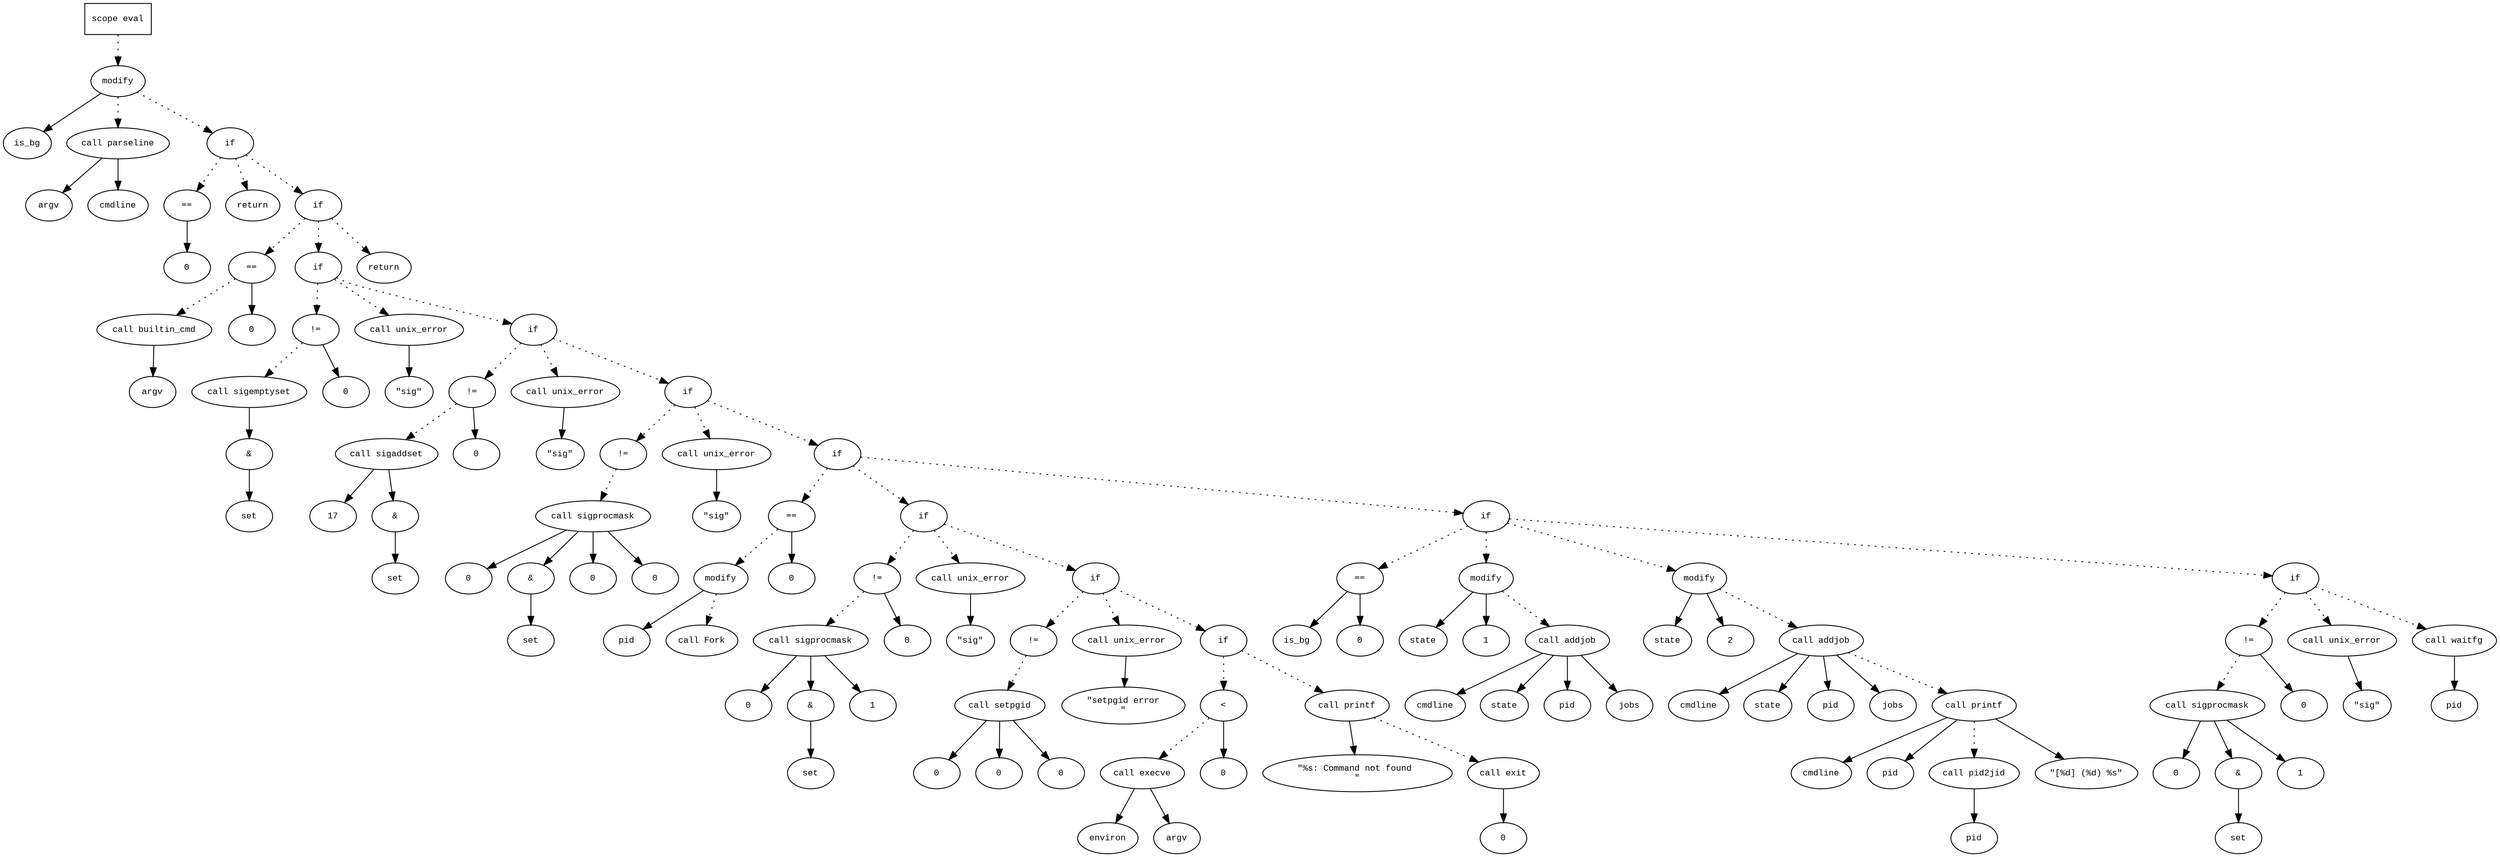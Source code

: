 digraph AST {
  graph [fontname="Times New Roman",fontsize=10];
  node  [fontname="Courier New",fontsize=10];
  edge  [fontname="Times New Roman",fontsize=10];

  node1 [label="scope eval",shape=box];
  node2 [label="modify",shape=ellipse];
  node3 [label="is_bg",shape=ellipse];
  node2 -> node3;
  node4 [label="call parseline",shape=ellipse];
  node5 [label="argv",shape=ellipse];
  node4 -> node5;
  node6 [label="cmdline",shape=ellipse];
  node4 -> node6;
  node2 -> node4 [style=dotted];
  node1 -> node2 [style=dotted];
  node7 [label="if",shape=ellipse];
  node2 -> node7 [style=dotted];
  node8 [label="==",shape=ellipse];
  node9 [label="0",shape=ellipse];
  node8 -> node9;
  node7 -> node8 [style=dotted];
  node10 [label="return",shape=ellipse];
  node7 -> node10 [style=dotted];
  node11 [label="if",shape=ellipse];
  node7 -> node11 [style=dotted];
  node12 [label="==",shape=ellipse];
  node13 [label="call builtin_cmd",shape=ellipse];
  node14 [label="argv",shape=ellipse];
  node13 -> node14;
  node12 -> node13 [style=dotted];
  node15 [label="0",shape=ellipse];
  node12 -> node15;
  node11 -> node12 [style=dotted];
  node16 [label="if",shape=ellipse];
  node11 -> node16 [style=dotted];
  node17 [label="!=",shape=ellipse];
  node18 [label="call sigemptyset",shape=ellipse];
  node19 [label="&",shape=ellipse];
  node18 -> node19;
  node20 [label="set",shape=ellipse];
  node19 -> node20;
  node17 -> node18 [style=dotted];
  node21 [label="0",shape=ellipse];
  node17 -> node21;
  node16 -> node17 [style=dotted];
  node22 [label="call unix_error",shape=ellipse];
  node23 [label="\"sig\"",shape=ellipse];
  node22 -> node23;
  node16 -> node22 [style=dotted];
  node24 [label="if",shape=ellipse];
  node16 -> node24 [style=dotted];
  node25 [label="!=",shape=ellipse];
  node26 [label="call sigaddset",shape=ellipse];
  node27 [label="17",shape=ellipse];
  node26 -> node27;
  node28 [label="&",shape=ellipse];
  node26 -> node28;
  node29 [label="set",shape=ellipse];
  node28 -> node29;
  node25 -> node26 [style=dotted];
  node30 [label="0",shape=ellipse];
  node25 -> node30;
  node24 -> node25 [style=dotted];
  node31 [label="call unix_error",shape=ellipse];
  node32 [label="\"sig\"",shape=ellipse];
  node31 -> node32;
  node24 -> node31 [style=dotted];
  node33 [label="if",shape=ellipse];
  node24 -> node33 [style=dotted];
  node34 [label="!=",shape=ellipse];
  node35 [label="call sigprocmask",shape=ellipse];
  node36 [label="0",shape=ellipse];
  node35 -> node36;
  node37 [label="&",shape=ellipse];
  node35 -> node37;
  node38 [label="set",shape=ellipse];
  node37 -> node38;
  node39 [label="0",shape=ellipse];
  node35 -> node39;
  node34 -> node35 [style=dotted];
  node40 [label="0",shape=ellipse];
  node35 -> node40;
  node33 -> node34 [style=dotted];
  node41 [label="call unix_error",shape=ellipse];
  node42 [label="\"sig\"",shape=ellipse];
  node41 -> node42;
  node33 -> node41 [style=dotted];
  node43 [label="if",shape=ellipse];
  node33 -> node43 [style=dotted];
  node44 [label="==",shape=ellipse];
  node45 [label="modify",shape=ellipse];
  node46 [label="pid",shape=ellipse];
  node45 -> node46;
  node47 [label="call Fork",shape=ellipse];
  node45 -> node47 [style=dotted];
  node44 -> node45 [style=dotted];
  node48 [label="0",shape=ellipse];
  node44 -> node48;
  node43 -> node44 [style=dotted];
  node49 [label="if",shape=ellipse];
  node43 -> node49 [style=dotted];
  node50 [label="!=",shape=ellipse];
  node51 [label="call sigprocmask",shape=ellipse];
  node52 [label="0",shape=ellipse];
  node51 -> node52;
  node53 [label="&",shape=ellipse];
  node51 -> node53;
  node54 [label="set",shape=ellipse];
  node53 -> node54;
  node55 [label="1",shape=ellipse];
  node51 -> node55;
  node50 -> node51 [style=dotted];
  node56 [label="0",shape=ellipse];
  node50 -> node56;
  node49 -> node50 [style=dotted];
  node57 [label="call unix_error",shape=ellipse];
  node58 [label="\"sig\"",shape=ellipse];
  node57 -> node58;
  node49 -> node57 [style=dotted];
  node59 [label="if",shape=ellipse];
  node49 -> node59 [style=dotted];
  node60 [label="!=",shape=ellipse];
  node61 [label="call setpgid",shape=ellipse];
  node62 [label="0",shape=ellipse];
  node61 -> node62;
  node63 [label="0",shape=ellipse];
  node61 -> node63;
  node60 -> node61 [style=dotted];
  node64 [label="0",shape=ellipse];
  node61 -> node64;
  node59 -> node60 [style=dotted];
  node65 [label="call unix_error",shape=ellipse];
  node66 [label="\"setpgid error
\"",shape=ellipse];
  node65 -> node66;
  node59 -> node65 [style=dotted];
  node67 [label="if",shape=ellipse];
  node59 -> node67 [style=dotted];
  node68 [label="<",shape=ellipse];
  node69 [label="call execve",shape=ellipse];
  node70 [label="environ",shape=ellipse];
  node69 -> node70;
  node71 [label="argv",shape=ellipse];
  node69 -> node71;
  node68 -> node69 [style=dotted];
  node72 [label="0",shape=ellipse];
  node68 -> node72;
  node67 -> node68 [style=dotted];
  node73 [label="call printf",shape=ellipse];
  node74 [label="\"%s: Command not found 
\"",shape=ellipse];
  node73 -> node74;
  node67 -> node73 [style=dotted];
  node75 [label="call exit",shape=ellipse];
  node76 [label="0",shape=ellipse];
  node75 -> node76;
  node73 -> node75 [style=dotted];
  node77 [label="if",shape=ellipse];
  node43 -> node77 [style=dotted];
  node78 [label="==",shape=ellipse];
  node79 [label="is_bg",shape=ellipse];
  node78 -> node79;
  node80 [label="0",shape=ellipse];
  node78 -> node80;
  node77 -> node78 [style=dotted];
  node81 [label="modify",shape=ellipse];
  node82 [label="state",shape=ellipse];
  node81 -> node82;
  node83 [label="1",shape=ellipse];
  node81 -> node83;
  node77 -> node81 [style=dotted];
  node84 [label="call addjob",shape=ellipse];
  node85 [label="cmdline",shape=ellipse];
  node84 -> node85;
  node86 [label="state",shape=ellipse];
  node84 -> node86;
  node87 [label="pid",shape=ellipse];
  node84 -> node87;
  node88 [label="jobs",shape=ellipse];
  node84 -> node88;
  node81 -> node84 [style=dotted];
  node89 [label="modify",shape=ellipse];
  node90 [label="state",shape=ellipse];
  node89 -> node90;
  node91 [label="2",shape=ellipse];
  node89 -> node91;
  node77 -> node89 [style=dotted];
  node92 [label="call addjob",shape=ellipse];
  node93 [label="cmdline",shape=ellipse];
  node92 -> node93;
  node94 [label="state",shape=ellipse];
  node92 -> node94;
  node95 [label="pid",shape=ellipse];
  node92 -> node95;
  node96 [label="jobs",shape=ellipse];
  node92 -> node96;
  node89 -> node92 [style=dotted];
  node97 [label="call printf",shape=ellipse];
  node98 [label="cmdline",shape=ellipse];
  node97 -> node98;
  node99 [label="pid",shape=ellipse];
  node97 -> node99;
  node100 [label="call pid2jid",shape=ellipse];
  node101 [label="pid",shape=ellipse];
  node100 -> node101;
  node97 -> node100 [style=dotted];
  node102 [label="\"[%d] (%d) %s\"",shape=ellipse];
  node97 -> node102;
  node92 -> node97 [style=dotted];
  node103 [label="if",shape=ellipse];
  node77 -> node103 [style=dotted];
  node104 [label="!=",shape=ellipse];
  node105 [label="call sigprocmask",shape=ellipse];
  node106 [label="0",shape=ellipse];
  node105 -> node106;
  node107 [label="&",shape=ellipse];
  node105 -> node107;
  node108 [label="set",shape=ellipse];
  node107 -> node108;
  node109 [label="1",shape=ellipse];
  node105 -> node109;
  node104 -> node105 [style=dotted];
  node110 [label="0",shape=ellipse];
  node104 -> node110;
  node103 -> node104 [style=dotted];
  node111 [label="call unix_error",shape=ellipse];
  node112 [label="\"sig\"",shape=ellipse];
  node111 -> node112;
  node103 -> node111 [style=dotted];
  node113 [label="call waitfg",shape=ellipse];
  node114 [label="pid",shape=ellipse];
  node113 -> node114;
  node103 -> node113 [style=dotted];
  node115 [label="return",shape=ellipse];
  node11 -> node115 [style=dotted];
} 